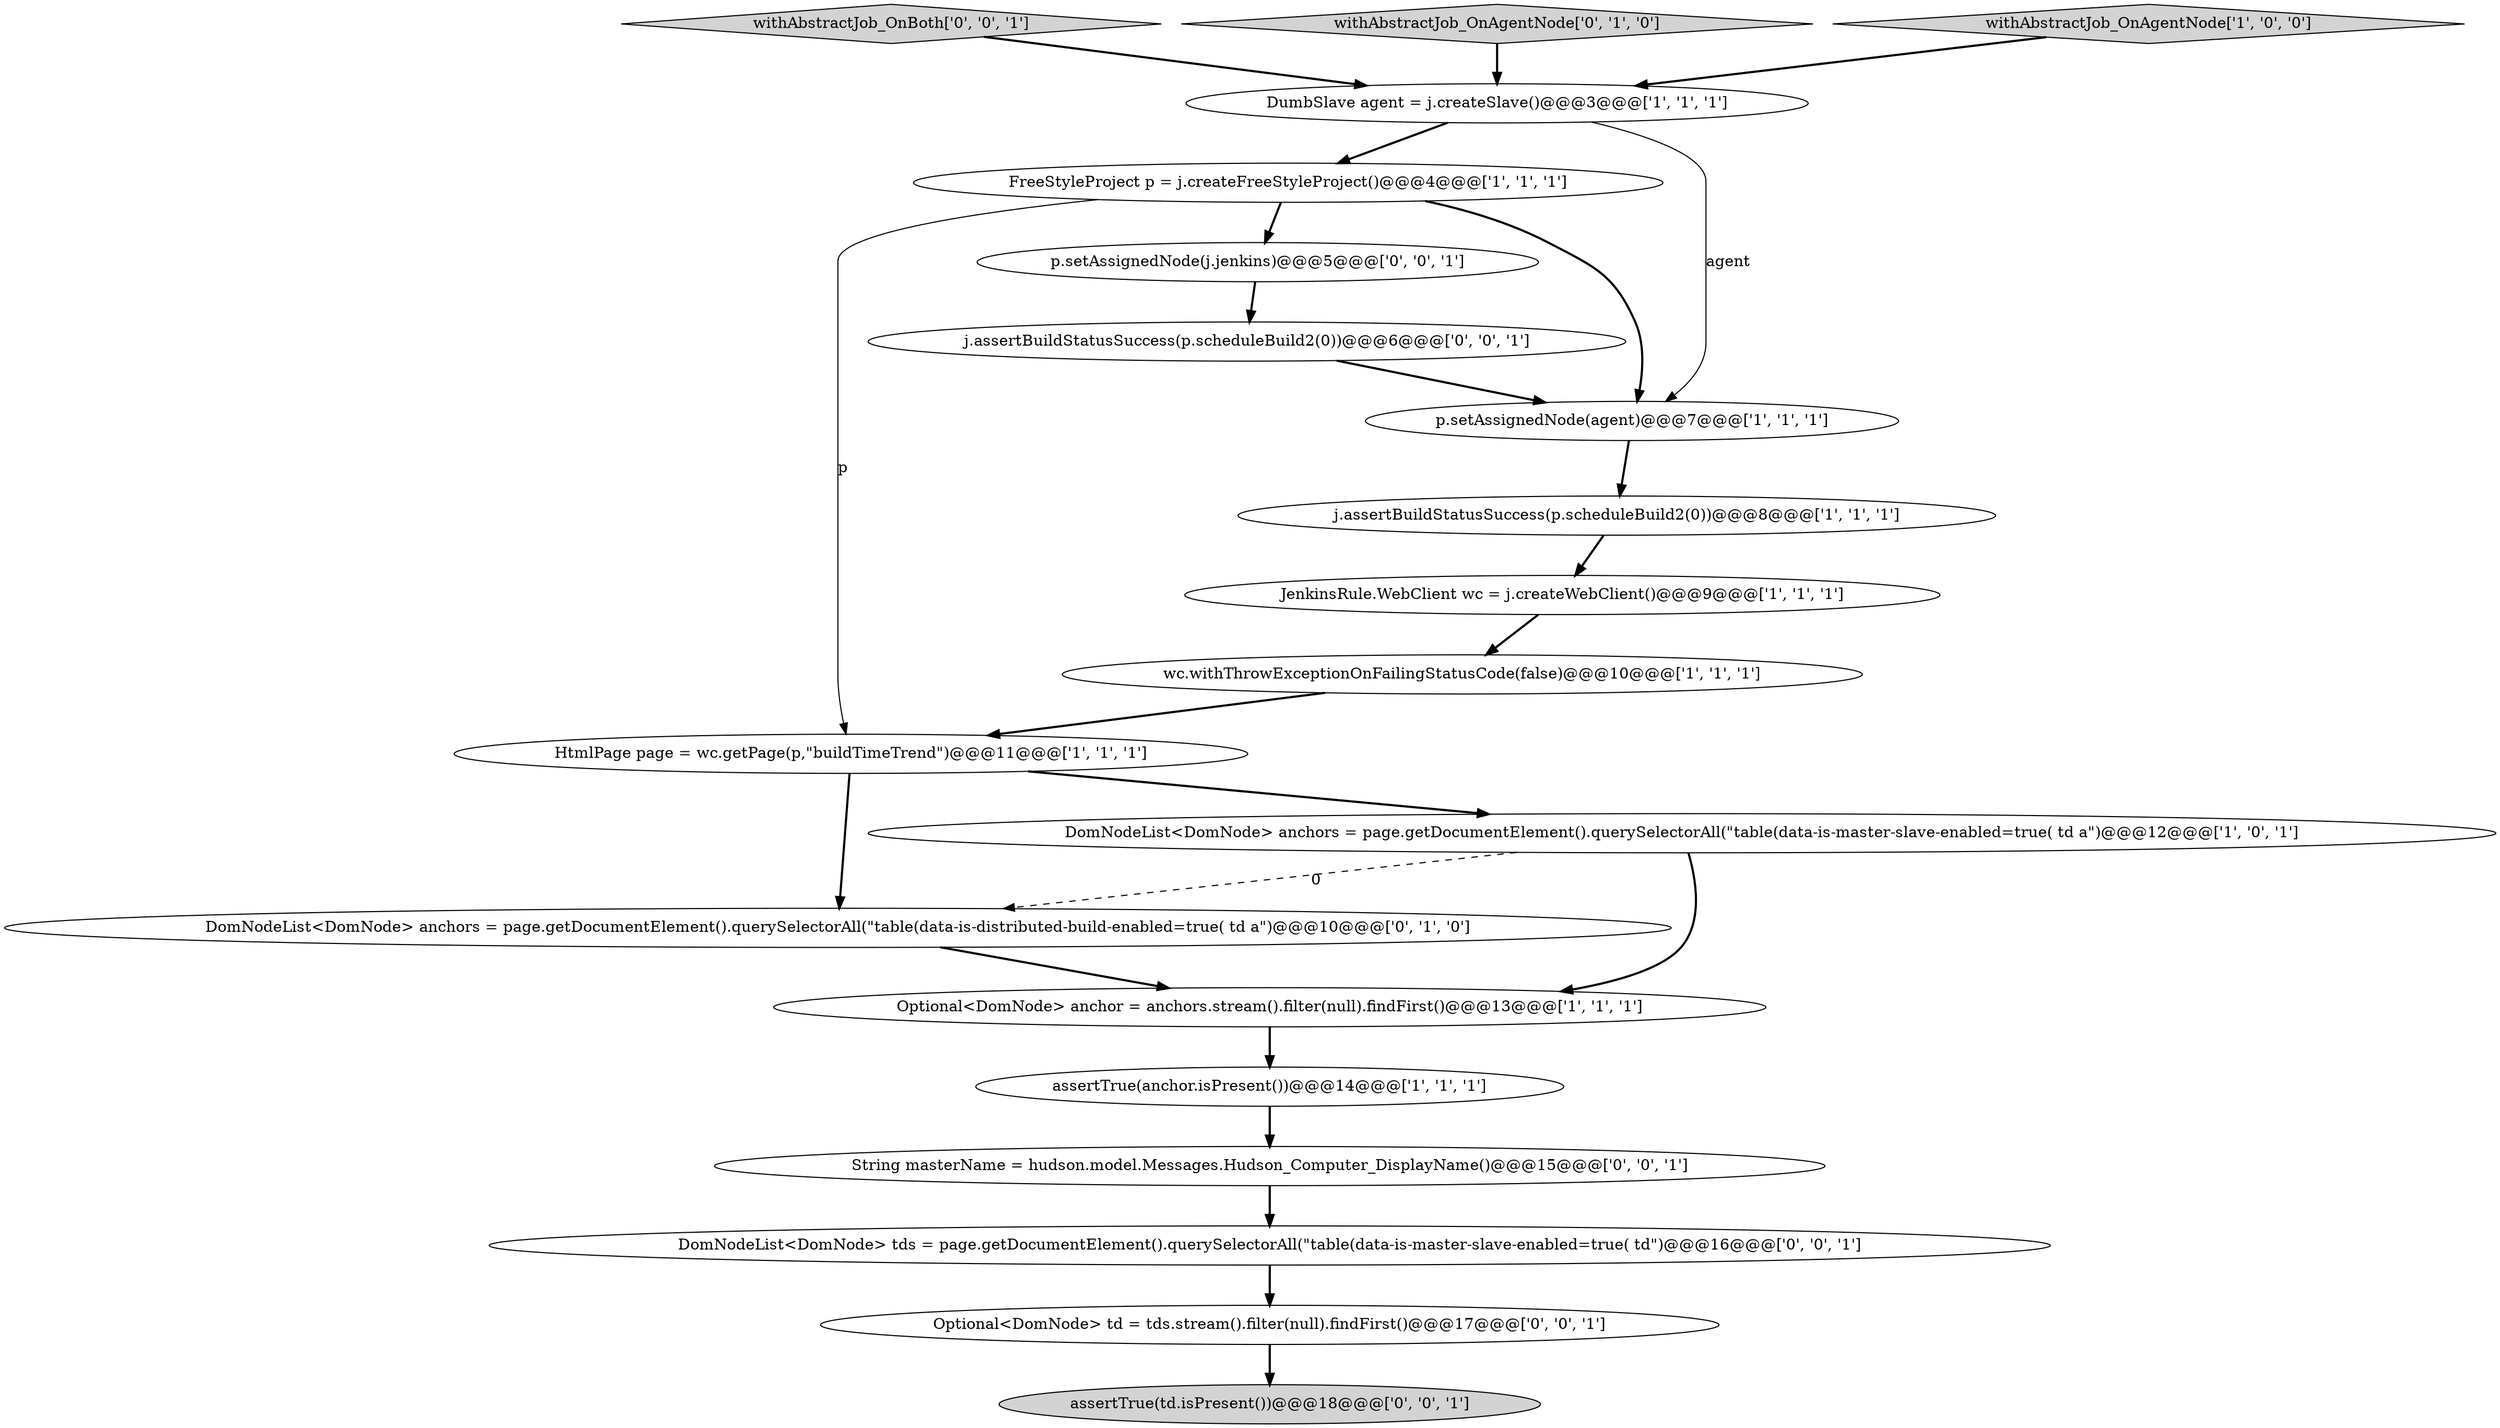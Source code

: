digraph {
16 [style = filled, label = "withAbstractJob_OnBoth['0', '0', '1']", fillcolor = lightgray, shape = diamond image = "AAA0AAABBB3BBB"];
4 [style = filled, label = "wc.withThrowExceptionOnFailingStatusCode(false)@@@10@@@['1', '1', '1']", fillcolor = white, shape = ellipse image = "AAA0AAABBB1BBB"];
5 [style = filled, label = "FreeStyleProject p = j.createFreeStyleProject()@@@4@@@['1', '1', '1']", fillcolor = white, shape = ellipse image = "AAA0AAABBB1BBB"];
11 [style = filled, label = "DomNodeList<DomNode> anchors = page.getDocumentElement().querySelectorAll(\"table(data-is-distributed-build-enabled=true( td a\")@@@10@@@['0', '1', '0']", fillcolor = white, shape = ellipse image = "AAA1AAABBB2BBB"];
6 [style = filled, label = "p.setAssignedNode(agent)@@@7@@@['1', '1', '1']", fillcolor = white, shape = ellipse image = "AAA0AAABBB1BBB"];
8 [style = filled, label = "Optional<DomNode> anchor = anchors.stream().filter(null).findFirst()@@@13@@@['1', '1', '1']", fillcolor = white, shape = ellipse image = "AAA0AAABBB1BBB"];
15 [style = filled, label = "assertTrue(td.isPresent())@@@18@@@['0', '0', '1']", fillcolor = lightgray, shape = ellipse image = "AAA0AAABBB3BBB"];
12 [style = filled, label = "withAbstractJob_OnAgentNode['0', '1', '0']", fillcolor = lightgray, shape = diamond image = "AAA0AAABBB2BBB"];
3 [style = filled, label = "j.assertBuildStatusSuccess(p.scheduleBuild2(0))@@@8@@@['1', '1', '1']", fillcolor = white, shape = ellipse image = "AAA0AAABBB1BBB"];
9 [style = filled, label = "HtmlPage page = wc.getPage(p,\"buildTimeTrend\")@@@11@@@['1', '1', '1']", fillcolor = white, shape = ellipse image = "AAA0AAABBB1BBB"];
2 [style = filled, label = "DumbSlave agent = j.createSlave()@@@3@@@['1', '1', '1']", fillcolor = white, shape = ellipse image = "AAA0AAABBB1BBB"];
13 [style = filled, label = "j.assertBuildStatusSuccess(p.scheduleBuild2(0))@@@6@@@['0', '0', '1']", fillcolor = white, shape = ellipse image = "AAA0AAABBB3BBB"];
1 [style = filled, label = "withAbstractJob_OnAgentNode['1', '0', '0']", fillcolor = lightgray, shape = diamond image = "AAA0AAABBB1BBB"];
17 [style = filled, label = "String masterName = hudson.model.Messages.Hudson_Computer_DisplayName()@@@15@@@['0', '0', '1']", fillcolor = white, shape = ellipse image = "AAA0AAABBB3BBB"];
14 [style = filled, label = "Optional<DomNode> td = tds.stream().filter(null).findFirst()@@@17@@@['0', '0', '1']", fillcolor = white, shape = ellipse image = "AAA0AAABBB3BBB"];
18 [style = filled, label = "DomNodeList<DomNode> tds = page.getDocumentElement().querySelectorAll(\"table(data-is-master-slave-enabled=true( td\")@@@16@@@['0', '0', '1']", fillcolor = white, shape = ellipse image = "AAA0AAABBB3BBB"];
19 [style = filled, label = "p.setAssignedNode(j.jenkins)@@@5@@@['0', '0', '1']", fillcolor = white, shape = ellipse image = "AAA0AAABBB3BBB"];
7 [style = filled, label = "JenkinsRule.WebClient wc = j.createWebClient()@@@9@@@['1', '1', '1']", fillcolor = white, shape = ellipse image = "AAA0AAABBB1BBB"];
0 [style = filled, label = "assertTrue(anchor.isPresent())@@@14@@@['1', '1', '1']", fillcolor = white, shape = ellipse image = "AAA0AAABBB1BBB"];
10 [style = filled, label = "DomNodeList<DomNode> anchors = page.getDocumentElement().querySelectorAll(\"table(data-is-master-slave-enabled=true( td a\")@@@12@@@['1', '0', '1']", fillcolor = white, shape = ellipse image = "AAA0AAABBB1BBB"];
5->19 [style = bold, label=""];
2->6 [style = solid, label="agent"];
5->9 [style = solid, label="p"];
9->11 [style = bold, label=""];
8->0 [style = bold, label=""];
2->5 [style = bold, label=""];
12->2 [style = bold, label=""];
10->11 [style = dashed, label="0"];
13->6 [style = bold, label=""];
10->8 [style = bold, label=""];
3->7 [style = bold, label=""];
19->13 [style = bold, label=""];
16->2 [style = bold, label=""];
7->4 [style = bold, label=""];
11->8 [style = bold, label=""];
4->9 [style = bold, label=""];
6->3 [style = bold, label=""];
0->17 [style = bold, label=""];
18->14 [style = bold, label=""];
14->15 [style = bold, label=""];
1->2 [style = bold, label=""];
5->6 [style = bold, label=""];
9->10 [style = bold, label=""];
17->18 [style = bold, label=""];
}
